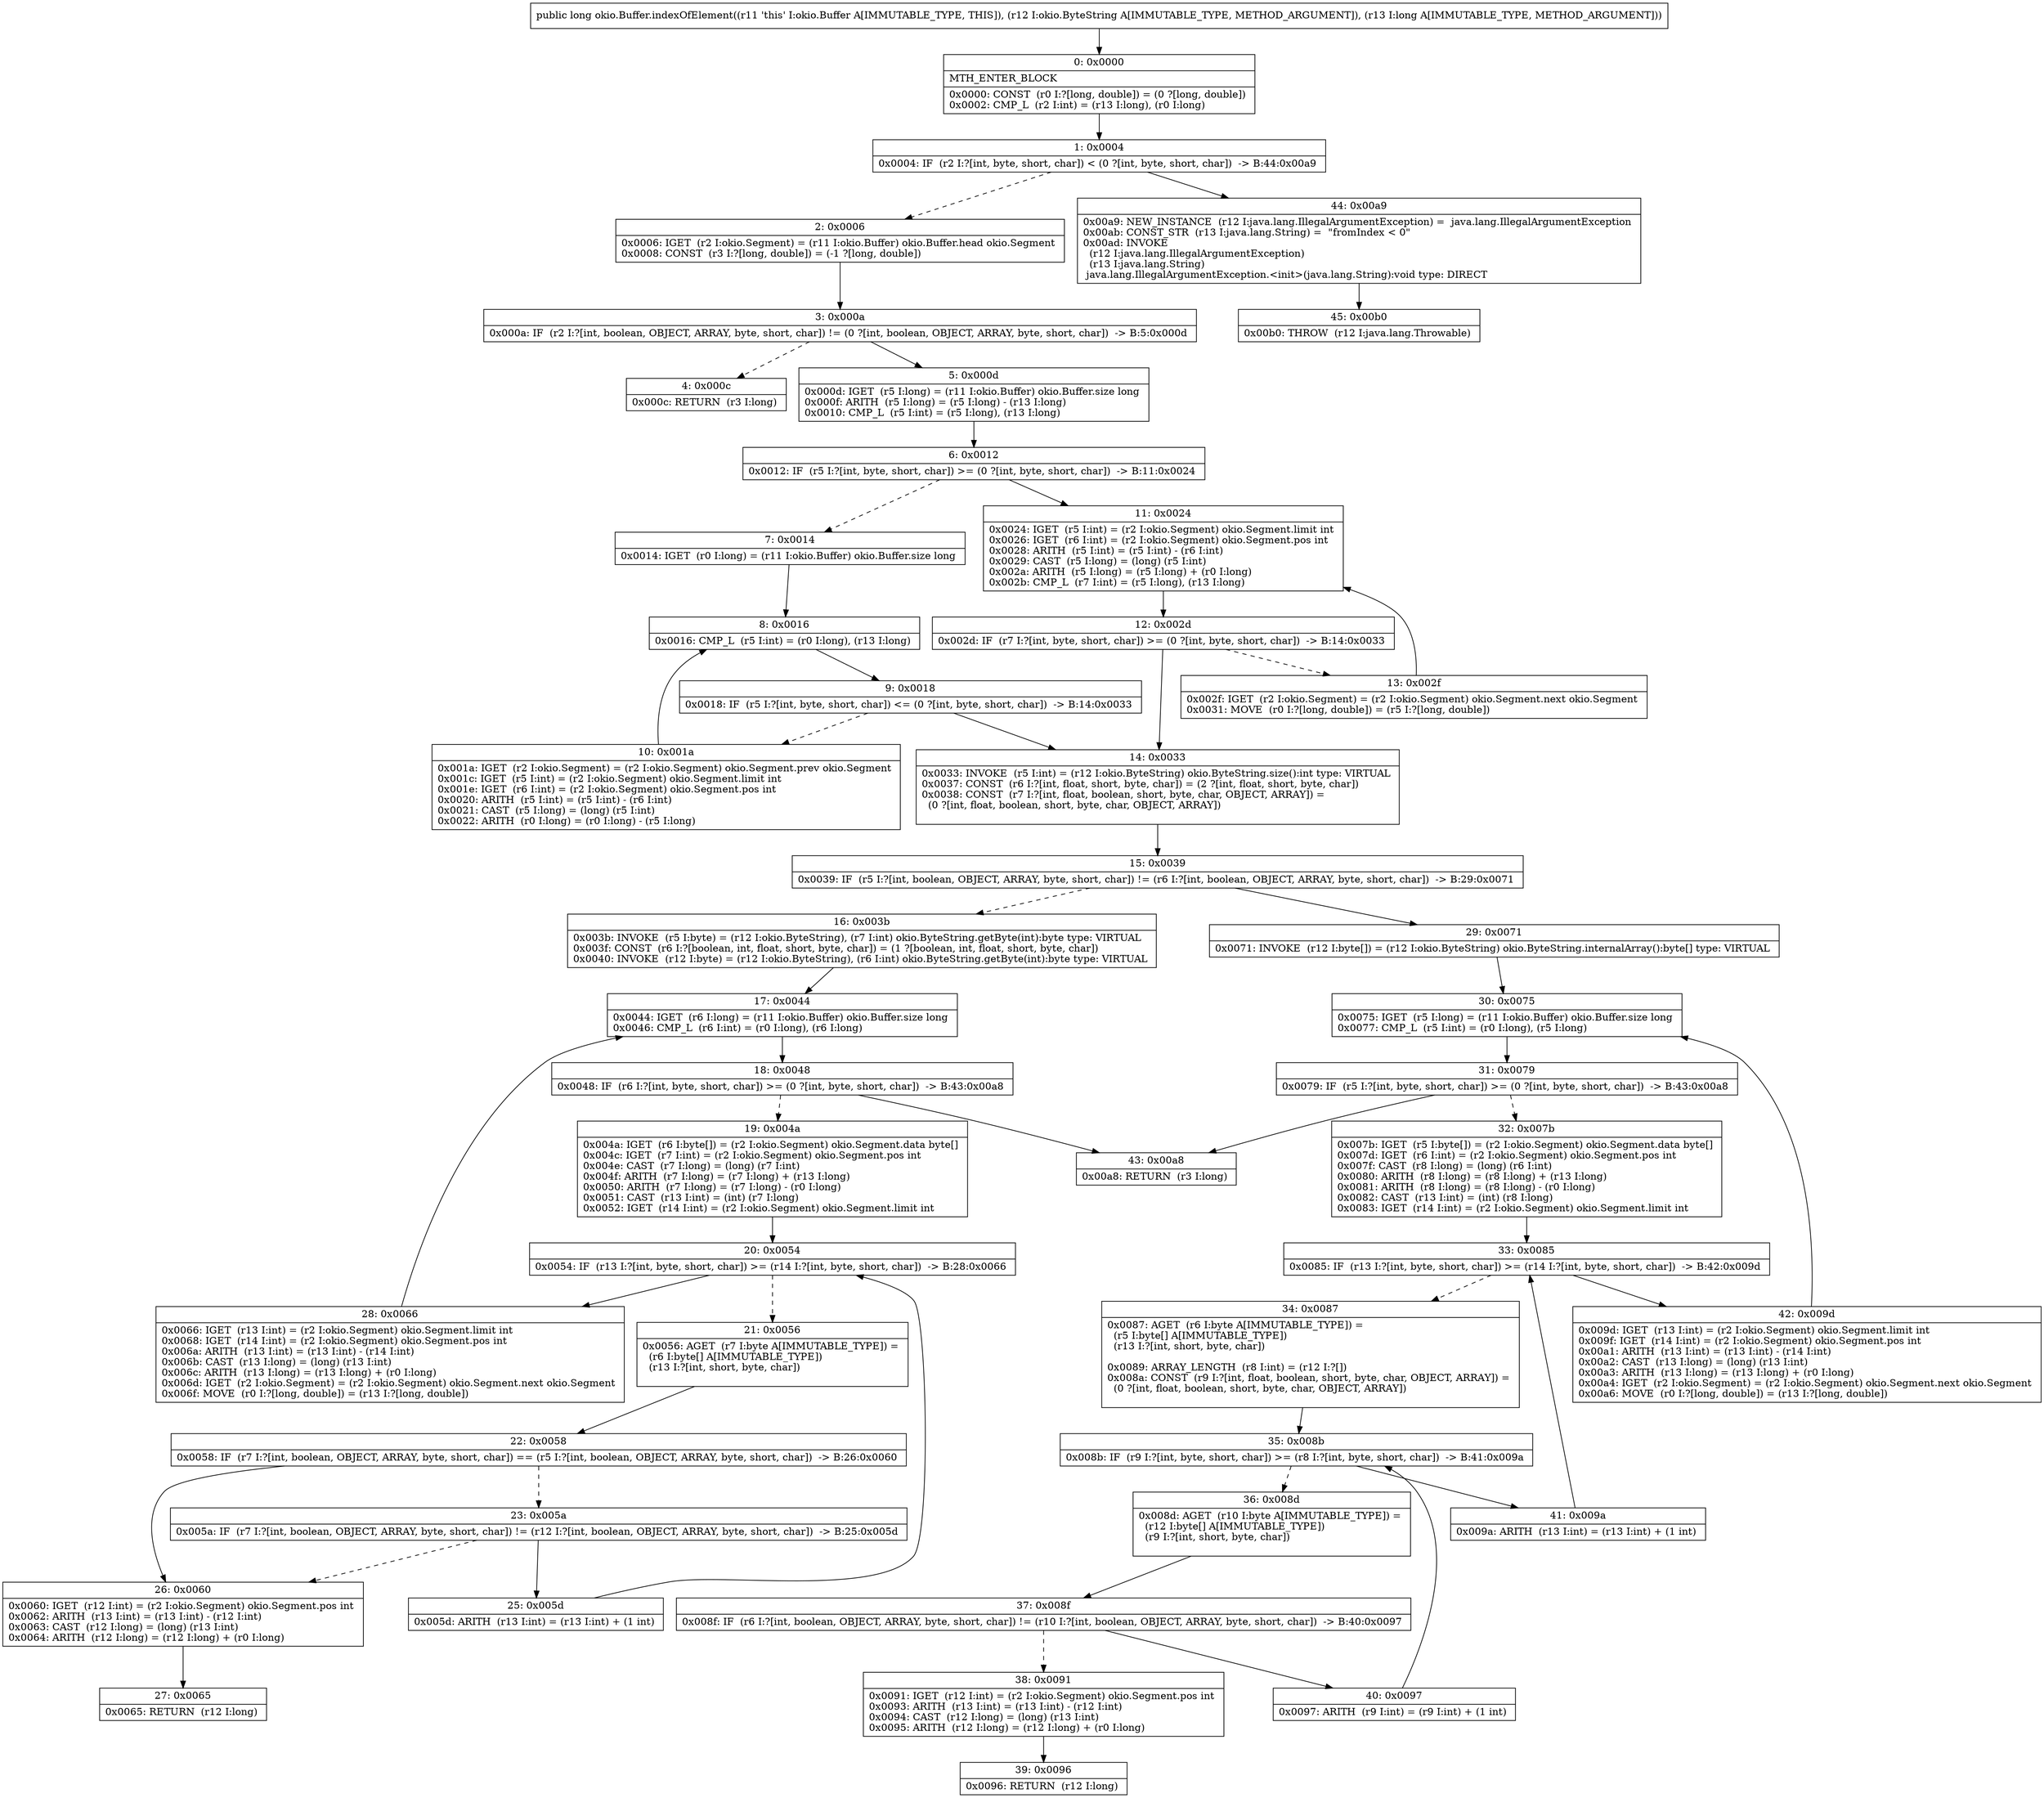digraph "CFG forokio.Buffer.indexOfElement(Lokio\/ByteString;J)J" {
Node_0 [shape=record,label="{0\:\ 0x0000|MTH_ENTER_BLOCK\l|0x0000: CONST  (r0 I:?[long, double]) = (0 ?[long, double]) \l0x0002: CMP_L  (r2 I:int) = (r13 I:long), (r0 I:long) \l}"];
Node_1 [shape=record,label="{1\:\ 0x0004|0x0004: IF  (r2 I:?[int, byte, short, char]) \< (0 ?[int, byte, short, char])  \-\> B:44:0x00a9 \l}"];
Node_2 [shape=record,label="{2\:\ 0x0006|0x0006: IGET  (r2 I:okio.Segment) = (r11 I:okio.Buffer) okio.Buffer.head okio.Segment \l0x0008: CONST  (r3 I:?[long, double]) = (\-1 ?[long, double]) \l}"];
Node_3 [shape=record,label="{3\:\ 0x000a|0x000a: IF  (r2 I:?[int, boolean, OBJECT, ARRAY, byte, short, char]) != (0 ?[int, boolean, OBJECT, ARRAY, byte, short, char])  \-\> B:5:0x000d \l}"];
Node_4 [shape=record,label="{4\:\ 0x000c|0x000c: RETURN  (r3 I:long) \l}"];
Node_5 [shape=record,label="{5\:\ 0x000d|0x000d: IGET  (r5 I:long) = (r11 I:okio.Buffer) okio.Buffer.size long \l0x000f: ARITH  (r5 I:long) = (r5 I:long) \- (r13 I:long) \l0x0010: CMP_L  (r5 I:int) = (r5 I:long), (r13 I:long) \l}"];
Node_6 [shape=record,label="{6\:\ 0x0012|0x0012: IF  (r5 I:?[int, byte, short, char]) \>= (0 ?[int, byte, short, char])  \-\> B:11:0x0024 \l}"];
Node_7 [shape=record,label="{7\:\ 0x0014|0x0014: IGET  (r0 I:long) = (r11 I:okio.Buffer) okio.Buffer.size long \l}"];
Node_8 [shape=record,label="{8\:\ 0x0016|0x0016: CMP_L  (r5 I:int) = (r0 I:long), (r13 I:long) \l}"];
Node_9 [shape=record,label="{9\:\ 0x0018|0x0018: IF  (r5 I:?[int, byte, short, char]) \<= (0 ?[int, byte, short, char])  \-\> B:14:0x0033 \l}"];
Node_10 [shape=record,label="{10\:\ 0x001a|0x001a: IGET  (r2 I:okio.Segment) = (r2 I:okio.Segment) okio.Segment.prev okio.Segment \l0x001c: IGET  (r5 I:int) = (r2 I:okio.Segment) okio.Segment.limit int \l0x001e: IGET  (r6 I:int) = (r2 I:okio.Segment) okio.Segment.pos int \l0x0020: ARITH  (r5 I:int) = (r5 I:int) \- (r6 I:int) \l0x0021: CAST  (r5 I:long) = (long) (r5 I:int) \l0x0022: ARITH  (r0 I:long) = (r0 I:long) \- (r5 I:long) \l}"];
Node_11 [shape=record,label="{11\:\ 0x0024|0x0024: IGET  (r5 I:int) = (r2 I:okio.Segment) okio.Segment.limit int \l0x0026: IGET  (r6 I:int) = (r2 I:okio.Segment) okio.Segment.pos int \l0x0028: ARITH  (r5 I:int) = (r5 I:int) \- (r6 I:int) \l0x0029: CAST  (r5 I:long) = (long) (r5 I:int) \l0x002a: ARITH  (r5 I:long) = (r5 I:long) + (r0 I:long) \l0x002b: CMP_L  (r7 I:int) = (r5 I:long), (r13 I:long) \l}"];
Node_12 [shape=record,label="{12\:\ 0x002d|0x002d: IF  (r7 I:?[int, byte, short, char]) \>= (0 ?[int, byte, short, char])  \-\> B:14:0x0033 \l}"];
Node_13 [shape=record,label="{13\:\ 0x002f|0x002f: IGET  (r2 I:okio.Segment) = (r2 I:okio.Segment) okio.Segment.next okio.Segment \l0x0031: MOVE  (r0 I:?[long, double]) = (r5 I:?[long, double]) \l}"];
Node_14 [shape=record,label="{14\:\ 0x0033|0x0033: INVOKE  (r5 I:int) = (r12 I:okio.ByteString) okio.ByteString.size():int type: VIRTUAL \l0x0037: CONST  (r6 I:?[int, float, short, byte, char]) = (2 ?[int, float, short, byte, char]) \l0x0038: CONST  (r7 I:?[int, float, boolean, short, byte, char, OBJECT, ARRAY]) = \l  (0 ?[int, float, boolean, short, byte, char, OBJECT, ARRAY])\l \l}"];
Node_15 [shape=record,label="{15\:\ 0x0039|0x0039: IF  (r5 I:?[int, boolean, OBJECT, ARRAY, byte, short, char]) != (r6 I:?[int, boolean, OBJECT, ARRAY, byte, short, char])  \-\> B:29:0x0071 \l}"];
Node_16 [shape=record,label="{16\:\ 0x003b|0x003b: INVOKE  (r5 I:byte) = (r12 I:okio.ByteString), (r7 I:int) okio.ByteString.getByte(int):byte type: VIRTUAL \l0x003f: CONST  (r6 I:?[boolean, int, float, short, byte, char]) = (1 ?[boolean, int, float, short, byte, char]) \l0x0040: INVOKE  (r12 I:byte) = (r12 I:okio.ByteString), (r6 I:int) okio.ByteString.getByte(int):byte type: VIRTUAL \l}"];
Node_17 [shape=record,label="{17\:\ 0x0044|0x0044: IGET  (r6 I:long) = (r11 I:okio.Buffer) okio.Buffer.size long \l0x0046: CMP_L  (r6 I:int) = (r0 I:long), (r6 I:long) \l}"];
Node_18 [shape=record,label="{18\:\ 0x0048|0x0048: IF  (r6 I:?[int, byte, short, char]) \>= (0 ?[int, byte, short, char])  \-\> B:43:0x00a8 \l}"];
Node_19 [shape=record,label="{19\:\ 0x004a|0x004a: IGET  (r6 I:byte[]) = (r2 I:okio.Segment) okio.Segment.data byte[] \l0x004c: IGET  (r7 I:int) = (r2 I:okio.Segment) okio.Segment.pos int \l0x004e: CAST  (r7 I:long) = (long) (r7 I:int) \l0x004f: ARITH  (r7 I:long) = (r7 I:long) + (r13 I:long) \l0x0050: ARITH  (r7 I:long) = (r7 I:long) \- (r0 I:long) \l0x0051: CAST  (r13 I:int) = (int) (r7 I:long) \l0x0052: IGET  (r14 I:int) = (r2 I:okio.Segment) okio.Segment.limit int \l}"];
Node_20 [shape=record,label="{20\:\ 0x0054|0x0054: IF  (r13 I:?[int, byte, short, char]) \>= (r14 I:?[int, byte, short, char])  \-\> B:28:0x0066 \l}"];
Node_21 [shape=record,label="{21\:\ 0x0056|0x0056: AGET  (r7 I:byte A[IMMUTABLE_TYPE]) = \l  (r6 I:byte[] A[IMMUTABLE_TYPE])\l  (r13 I:?[int, short, byte, char])\l \l}"];
Node_22 [shape=record,label="{22\:\ 0x0058|0x0058: IF  (r7 I:?[int, boolean, OBJECT, ARRAY, byte, short, char]) == (r5 I:?[int, boolean, OBJECT, ARRAY, byte, short, char])  \-\> B:26:0x0060 \l}"];
Node_23 [shape=record,label="{23\:\ 0x005a|0x005a: IF  (r7 I:?[int, boolean, OBJECT, ARRAY, byte, short, char]) != (r12 I:?[int, boolean, OBJECT, ARRAY, byte, short, char])  \-\> B:25:0x005d \l}"];
Node_25 [shape=record,label="{25\:\ 0x005d|0x005d: ARITH  (r13 I:int) = (r13 I:int) + (1 int) \l}"];
Node_26 [shape=record,label="{26\:\ 0x0060|0x0060: IGET  (r12 I:int) = (r2 I:okio.Segment) okio.Segment.pos int \l0x0062: ARITH  (r13 I:int) = (r13 I:int) \- (r12 I:int) \l0x0063: CAST  (r12 I:long) = (long) (r13 I:int) \l0x0064: ARITH  (r12 I:long) = (r12 I:long) + (r0 I:long) \l}"];
Node_27 [shape=record,label="{27\:\ 0x0065|0x0065: RETURN  (r12 I:long) \l}"];
Node_28 [shape=record,label="{28\:\ 0x0066|0x0066: IGET  (r13 I:int) = (r2 I:okio.Segment) okio.Segment.limit int \l0x0068: IGET  (r14 I:int) = (r2 I:okio.Segment) okio.Segment.pos int \l0x006a: ARITH  (r13 I:int) = (r13 I:int) \- (r14 I:int) \l0x006b: CAST  (r13 I:long) = (long) (r13 I:int) \l0x006c: ARITH  (r13 I:long) = (r13 I:long) + (r0 I:long) \l0x006d: IGET  (r2 I:okio.Segment) = (r2 I:okio.Segment) okio.Segment.next okio.Segment \l0x006f: MOVE  (r0 I:?[long, double]) = (r13 I:?[long, double]) \l}"];
Node_29 [shape=record,label="{29\:\ 0x0071|0x0071: INVOKE  (r12 I:byte[]) = (r12 I:okio.ByteString) okio.ByteString.internalArray():byte[] type: VIRTUAL \l}"];
Node_30 [shape=record,label="{30\:\ 0x0075|0x0075: IGET  (r5 I:long) = (r11 I:okio.Buffer) okio.Buffer.size long \l0x0077: CMP_L  (r5 I:int) = (r0 I:long), (r5 I:long) \l}"];
Node_31 [shape=record,label="{31\:\ 0x0079|0x0079: IF  (r5 I:?[int, byte, short, char]) \>= (0 ?[int, byte, short, char])  \-\> B:43:0x00a8 \l}"];
Node_32 [shape=record,label="{32\:\ 0x007b|0x007b: IGET  (r5 I:byte[]) = (r2 I:okio.Segment) okio.Segment.data byte[] \l0x007d: IGET  (r6 I:int) = (r2 I:okio.Segment) okio.Segment.pos int \l0x007f: CAST  (r8 I:long) = (long) (r6 I:int) \l0x0080: ARITH  (r8 I:long) = (r8 I:long) + (r13 I:long) \l0x0081: ARITH  (r8 I:long) = (r8 I:long) \- (r0 I:long) \l0x0082: CAST  (r13 I:int) = (int) (r8 I:long) \l0x0083: IGET  (r14 I:int) = (r2 I:okio.Segment) okio.Segment.limit int \l}"];
Node_33 [shape=record,label="{33\:\ 0x0085|0x0085: IF  (r13 I:?[int, byte, short, char]) \>= (r14 I:?[int, byte, short, char])  \-\> B:42:0x009d \l}"];
Node_34 [shape=record,label="{34\:\ 0x0087|0x0087: AGET  (r6 I:byte A[IMMUTABLE_TYPE]) = \l  (r5 I:byte[] A[IMMUTABLE_TYPE])\l  (r13 I:?[int, short, byte, char])\l \l0x0089: ARRAY_LENGTH  (r8 I:int) = (r12 I:?[]) \l0x008a: CONST  (r9 I:?[int, float, boolean, short, byte, char, OBJECT, ARRAY]) = \l  (0 ?[int, float, boolean, short, byte, char, OBJECT, ARRAY])\l \l}"];
Node_35 [shape=record,label="{35\:\ 0x008b|0x008b: IF  (r9 I:?[int, byte, short, char]) \>= (r8 I:?[int, byte, short, char])  \-\> B:41:0x009a \l}"];
Node_36 [shape=record,label="{36\:\ 0x008d|0x008d: AGET  (r10 I:byte A[IMMUTABLE_TYPE]) = \l  (r12 I:byte[] A[IMMUTABLE_TYPE])\l  (r9 I:?[int, short, byte, char])\l \l}"];
Node_37 [shape=record,label="{37\:\ 0x008f|0x008f: IF  (r6 I:?[int, boolean, OBJECT, ARRAY, byte, short, char]) != (r10 I:?[int, boolean, OBJECT, ARRAY, byte, short, char])  \-\> B:40:0x0097 \l}"];
Node_38 [shape=record,label="{38\:\ 0x0091|0x0091: IGET  (r12 I:int) = (r2 I:okio.Segment) okio.Segment.pos int \l0x0093: ARITH  (r13 I:int) = (r13 I:int) \- (r12 I:int) \l0x0094: CAST  (r12 I:long) = (long) (r13 I:int) \l0x0095: ARITH  (r12 I:long) = (r12 I:long) + (r0 I:long) \l}"];
Node_39 [shape=record,label="{39\:\ 0x0096|0x0096: RETURN  (r12 I:long) \l}"];
Node_40 [shape=record,label="{40\:\ 0x0097|0x0097: ARITH  (r9 I:int) = (r9 I:int) + (1 int) \l}"];
Node_41 [shape=record,label="{41\:\ 0x009a|0x009a: ARITH  (r13 I:int) = (r13 I:int) + (1 int) \l}"];
Node_42 [shape=record,label="{42\:\ 0x009d|0x009d: IGET  (r13 I:int) = (r2 I:okio.Segment) okio.Segment.limit int \l0x009f: IGET  (r14 I:int) = (r2 I:okio.Segment) okio.Segment.pos int \l0x00a1: ARITH  (r13 I:int) = (r13 I:int) \- (r14 I:int) \l0x00a2: CAST  (r13 I:long) = (long) (r13 I:int) \l0x00a3: ARITH  (r13 I:long) = (r13 I:long) + (r0 I:long) \l0x00a4: IGET  (r2 I:okio.Segment) = (r2 I:okio.Segment) okio.Segment.next okio.Segment \l0x00a6: MOVE  (r0 I:?[long, double]) = (r13 I:?[long, double]) \l}"];
Node_43 [shape=record,label="{43\:\ 0x00a8|0x00a8: RETURN  (r3 I:long) \l}"];
Node_44 [shape=record,label="{44\:\ 0x00a9|0x00a9: NEW_INSTANCE  (r12 I:java.lang.IllegalArgumentException) =  java.lang.IllegalArgumentException \l0x00ab: CONST_STR  (r13 I:java.lang.String) =  \"fromIndex \< 0\" \l0x00ad: INVOKE  \l  (r12 I:java.lang.IllegalArgumentException)\l  (r13 I:java.lang.String)\l java.lang.IllegalArgumentException.\<init\>(java.lang.String):void type: DIRECT \l}"];
Node_45 [shape=record,label="{45\:\ 0x00b0|0x00b0: THROW  (r12 I:java.lang.Throwable) \l}"];
MethodNode[shape=record,label="{public long okio.Buffer.indexOfElement((r11 'this' I:okio.Buffer A[IMMUTABLE_TYPE, THIS]), (r12 I:okio.ByteString A[IMMUTABLE_TYPE, METHOD_ARGUMENT]), (r13 I:long A[IMMUTABLE_TYPE, METHOD_ARGUMENT])) }"];
MethodNode -> Node_0;
Node_0 -> Node_1;
Node_1 -> Node_2[style=dashed];
Node_1 -> Node_44;
Node_2 -> Node_3;
Node_3 -> Node_4[style=dashed];
Node_3 -> Node_5;
Node_5 -> Node_6;
Node_6 -> Node_7[style=dashed];
Node_6 -> Node_11;
Node_7 -> Node_8;
Node_8 -> Node_9;
Node_9 -> Node_10[style=dashed];
Node_9 -> Node_14;
Node_10 -> Node_8;
Node_11 -> Node_12;
Node_12 -> Node_13[style=dashed];
Node_12 -> Node_14;
Node_13 -> Node_11;
Node_14 -> Node_15;
Node_15 -> Node_16[style=dashed];
Node_15 -> Node_29;
Node_16 -> Node_17;
Node_17 -> Node_18;
Node_18 -> Node_19[style=dashed];
Node_18 -> Node_43;
Node_19 -> Node_20;
Node_20 -> Node_21[style=dashed];
Node_20 -> Node_28;
Node_21 -> Node_22;
Node_22 -> Node_23[style=dashed];
Node_22 -> Node_26;
Node_23 -> Node_25;
Node_23 -> Node_26[style=dashed];
Node_25 -> Node_20;
Node_26 -> Node_27;
Node_28 -> Node_17;
Node_29 -> Node_30;
Node_30 -> Node_31;
Node_31 -> Node_32[style=dashed];
Node_31 -> Node_43;
Node_32 -> Node_33;
Node_33 -> Node_34[style=dashed];
Node_33 -> Node_42;
Node_34 -> Node_35;
Node_35 -> Node_36[style=dashed];
Node_35 -> Node_41;
Node_36 -> Node_37;
Node_37 -> Node_38[style=dashed];
Node_37 -> Node_40;
Node_38 -> Node_39;
Node_40 -> Node_35;
Node_41 -> Node_33;
Node_42 -> Node_30;
Node_44 -> Node_45;
}

